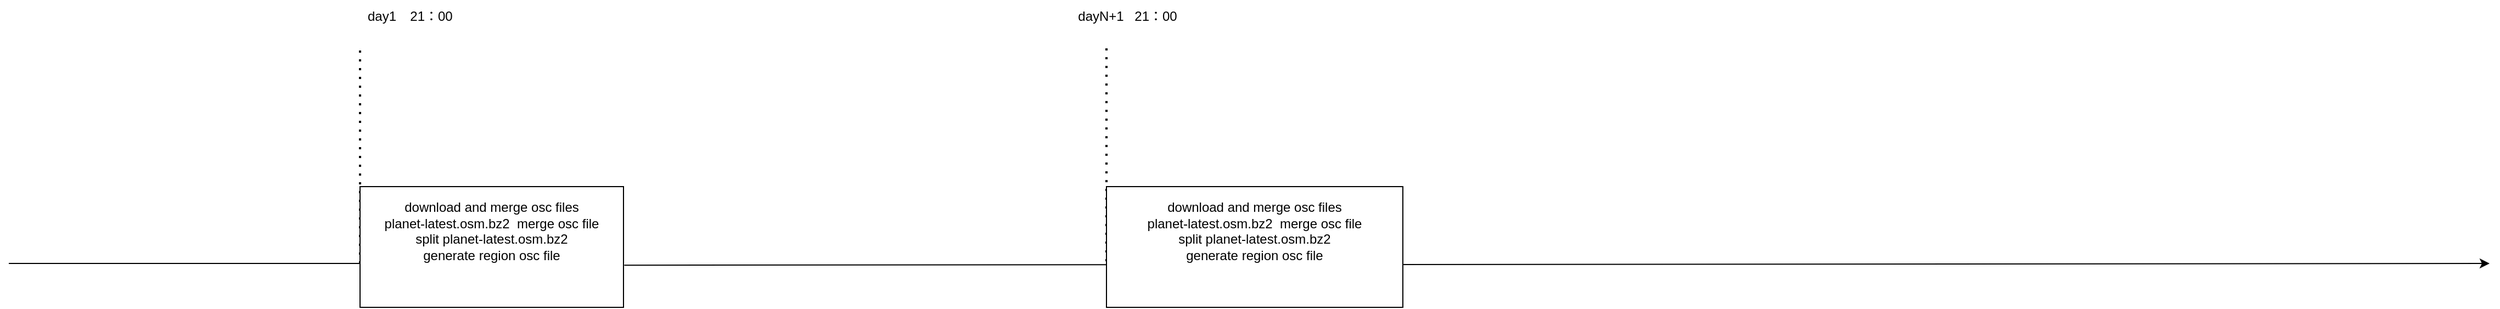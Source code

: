 <mxfile version="25.0.3">
  <diagram name="第 1 页" id="e-PQmXd9gDxlK_6j7caD">
    <mxGraphModel dx="2901" dy="1106" grid="1" gridSize="10" guides="1" tooltips="1" connect="1" arrows="1" fold="1" page="1" pageScale="1" pageWidth="827" pageHeight="1169" math="0" shadow="0">
      <root>
        <mxCell id="0" />
        <mxCell id="1" parent="0" />
        <mxCell id="8znnxyxPADqtM8k6MW8M-1" value="" style="endArrow=classic;html=1;rounded=0;exitX=1.003;exitY=0.651;exitDx=0;exitDy=0;exitPerimeter=0;" parent="1" source="8znnxyxPADqtM8k6MW8M-3" edge="1">
          <mxGeometry relative="1" as="geometry">
            <mxPoint x="-320" y="360" as="sourcePoint" />
            <mxPoint x="1940" y="360" as="targetPoint" />
          </mxGeometry>
        </mxCell>
        <mxCell id="8znnxyxPADqtM8k6MW8M-4" value="" style="endArrow=none;dashed=1;html=1;dashPattern=1 3;strokeWidth=2;rounded=0;" parent="1" edge="1">
          <mxGeometry width="50" height="50" relative="1" as="geometry">
            <mxPoint y="360" as="sourcePoint" />
            <mxPoint y="160" as="targetPoint" />
            <Array as="points">
              <mxPoint y="260" />
            </Array>
          </mxGeometry>
        </mxCell>
        <mxCell id="8znnxyxPADqtM8k6MW8M-5" value="21：00" style="text;html=1;align=center;verticalAlign=middle;whiteSpace=wrap;rounded=0;" parent="1" vertex="1">
          <mxGeometry x="20" y="120" width="90" height="30" as="geometry" />
        </mxCell>
        <mxCell id="8znnxyxPADqtM8k6MW8M-6" value="" style="endArrow=none;dashed=1;html=1;dashPattern=1 3;strokeWidth=2;rounded=0;" parent="1" edge="1">
          <mxGeometry width="50" height="50" relative="1" as="geometry">
            <mxPoint x="680" y="358" as="sourcePoint" />
            <mxPoint x="680" y="160" as="targetPoint" />
            <Array as="points">
              <mxPoint x="680" y="260" />
            </Array>
          </mxGeometry>
        </mxCell>
        <mxCell id="8znnxyxPADqtM8k6MW8M-7" value="21：00" style="text;html=1;align=center;verticalAlign=middle;whiteSpace=wrap;rounded=0;" parent="1" vertex="1">
          <mxGeometry x="680" y="120" width="90" height="30" as="geometry" />
        </mxCell>
        <mxCell id="8znnxyxPADqtM8k6MW8M-8" value="day1" style="text;html=1;align=center;verticalAlign=middle;whiteSpace=wrap;rounded=0;" parent="1" vertex="1">
          <mxGeometry x="-10" y="120" width="60" height="30" as="geometry" />
        </mxCell>
        <mxCell id="8znnxyxPADqtM8k6MW8M-10" value="download and merge osc files&lt;div&gt;planet-latest.osm.bz2&amp;nbsp; merge osc file&lt;/div&gt;&lt;div&gt;split&amp;nbsp;&lt;span style=&quot;background-color: initial;&quot;&gt;planet-latest.osm.bz2&lt;/span&gt;&lt;/div&gt;&lt;div&gt;generate region osc file&lt;/div&gt;&lt;div&gt;&lt;span style=&quot;background-color: initial;&quot;&gt;&lt;br&gt;&lt;/span&gt;&lt;/div&gt;&lt;div&gt;&lt;br&gt;&lt;/div&gt;" style="rounded=0;whiteSpace=wrap;html=1;align=center;" parent="1" vertex="1">
          <mxGeometry x="680" y="290" width="270" height="110" as="geometry" />
        </mxCell>
        <mxCell id="8znnxyxPADqtM8k6MW8M-12" value="dayN+1" style="text;html=1;align=center;verticalAlign=middle;whiteSpace=wrap;rounded=0;" parent="1" vertex="1">
          <mxGeometry x="645" y="120" width="60" height="30" as="geometry" />
        </mxCell>
        <mxCell id="8znnxyxPADqtM8k6MW8M-18" value="" style="endArrow=classic;html=1;rounded=0;" parent="1" edge="1">
          <mxGeometry relative="1" as="geometry">
            <mxPoint x="-320" y="360" as="sourcePoint" />
            <mxPoint x="10" y="360" as="targetPoint" />
          </mxGeometry>
        </mxCell>
        <mxCell id="8znnxyxPADqtM8k6MW8M-3" value="download and merge osc files&lt;div&gt;planet-latest.osm.bz2&amp;nbsp; merge osc file&lt;/div&gt;&lt;div&gt;split&amp;nbsp;&lt;span style=&quot;background-color: initial;&quot;&gt;planet-latest.osm.bz2&lt;/span&gt;&lt;/div&gt;&lt;div&gt;generate region osc file&lt;/div&gt;&lt;div&gt;&lt;span style=&quot;background-color: initial;&quot;&gt;&lt;br&gt;&lt;/span&gt;&lt;/div&gt;&lt;div&gt;&lt;br&gt;&lt;/div&gt;" style="rounded=0;whiteSpace=wrap;html=1;align=center;" parent="1" vertex="1">
          <mxGeometry y="290" width="240" height="110" as="geometry" />
        </mxCell>
      </root>
    </mxGraphModel>
  </diagram>
</mxfile>
